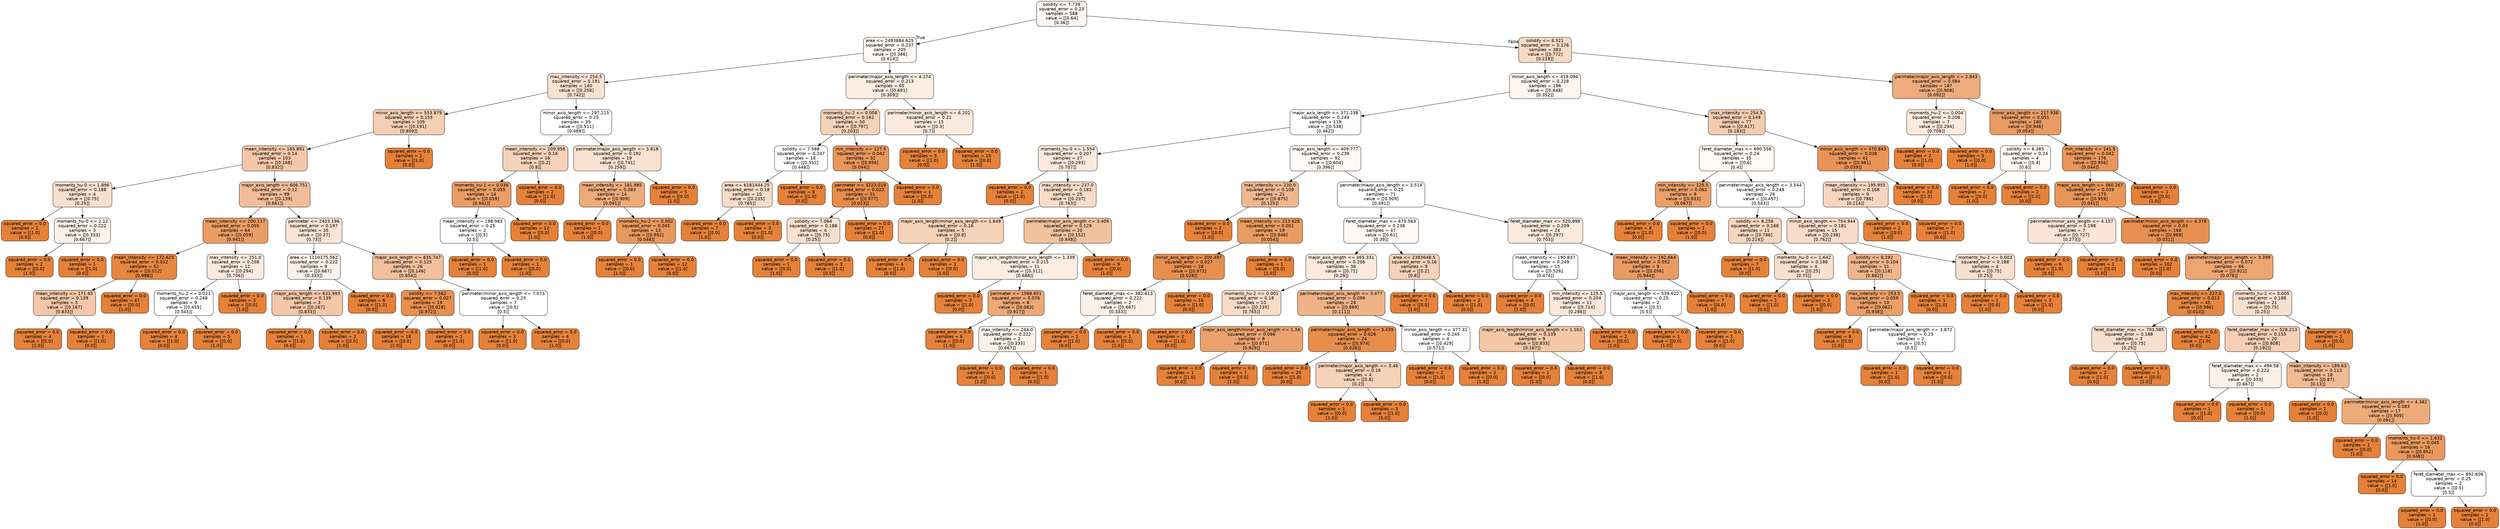 digraph Tree {
node [shape=box, style="filled, rounded", color="black", fontname="helvetica"] ;
edge [fontname="helvetica"] ;
0 [label="solidity <= 7.739\nsquared_error = 0.23\nsamples = 588\nvalue = [[0.64]\n[0.36]]", fillcolor="#fdf5f0"] ;
1 [label="area <= 2493884.625\nsquared_error = 0.237\nsamples = 205\nvalue = [[0.386]\n[0.614]]", fillcolor="#fef8f5"] ;
0 -> 1 [labeldistance=2.5, labelangle=45, headlabel="True"] ;
2 [label="max_intensity <= 254.5\nsquared_error = 0.191\nsamples = 140\nvalue = [[0.258]\n[0.742]]", fillcolor="#f9e1d1"] ;
1 -> 2 ;
3 [label="minor_axis_length <= 553.879\nsquared_error = 0.155\nsamples = 105\nvalue = [[0.191]\n[0.809]]", fillcolor="#f5cfb3"] ;
2 -> 3 ;
4 [label="mean_intensity <= 165.891\nsquared_error = 0.14\nsamples = 103\nvalue = [[0.168]\n[0.832]]", fillcolor="#f4c7a8"] ;
3 -> 4 ;
5 [label="moments_hu-0 <= 1.896\nsquared_error = 0.188\nsamples = 4\nvalue = [[0.75]\n[0.25]]", fillcolor="#f8e0ce"] ;
4 -> 5 ;
6 [label="squared_error = 0.0\nsamples = 1\nvalue = [[1.0]\n[0.0]]", fillcolor="#e58139"] ;
5 -> 6 ;
7 [label="moments_hu-0 <= 2.12\nsquared_error = 0.222\nsamples = 3\nvalue = [[0.333]\n[0.667]]", fillcolor="#fcf1e9"] ;
5 -> 7 ;
8 [label="squared_error = 0.0\nsamples = 2\nvalue = [[0.0]\n[1.0]]", fillcolor="#e58139"] ;
7 -> 8 ;
9 [label="squared_error = 0.0\nsamples = 1\nvalue = [[1.0]\n[0.0]]", fillcolor="#e58139"] ;
7 -> 9 ;
10 [label="major_axis_length <= 606.751\nsquared_error = 0.12\nsamples = 99\nvalue = [[0.139]\n[0.861]]", fillcolor="#f1bd98"] ;
4 -> 10 ;
11 [label="mean_intensity <= 200.117\nsquared_error = 0.055\nsamples = 64\nvalue = [[0.059]\n[0.941]]", fillcolor="#eb9d65"] ;
10 -> 11 ;
12 [label="mean_intensity <= 172.625\nsquared_error = 0.012\nsamples = 52\nvalue = [[0.012]\n[0.988]]", fillcolor="#e68742"] ;
11 -> 12 ;
13 [label="mean_intensity <= 171.65\nsquared_error = 0.139\nsamples = 5\nvalue = [[0.167]\n[0.833]]", fillcolor="#f3c7a7"] ;
12 -> 13 ;
14 [label="squared_error = 0.0\nsamples = 4\nvalue = [[0.0]\n[1.0]]", fillcolor="#e58139"] ;
13 -> 14 ;
15 [label="squared_error = 0.0\nsamples = 1\nvalue = [[1.0]\n[0.0]]", fillcolor="#e58139"] ;
13 -> 15 ;
16 [label="squared_error = 0.0\nsamples = 47\nvalue = [[0.0]\n[1.0]]", fillcolor="#e58139"] ;
12 -> 16 ;
17 [label="max_intensity <= 251.0\nsquared_error = 0.208\nsamples = 12\nvalue = [[0.294]\n[0.706]]", fillcolor="#fbeadd"] ;
11 -> 17 ;
18 [label="moments_hu-2 <= 0.021\nsquared_error = 0.248\nsamples = 9\nvalue = [[0.455]\n[0.545]]", fillcolor="#fffefd"] ;
17 -> 18 ;
19 [label="squared_error = 0.0\nsamples = 4\nvalue = [[1.0]\n[0.0]]", fillcolor="#e58139"] ;
18 -> 19 ;
20 [label="squared_error = 0.0\nsamples = 5\nvalue = [[0.0]\n[1.0]]", fillcolor="#e58139"] ;
18 -> 20 ;
21 [label="squared_error = 0.0\nsamples = 3\nvalue = [[0.0]\n[1.0]]", fillcolor="#e58139"] ;
17 -> 21 ;
22 [label="perimeter <= 2403.196\nsquared_error = 0.197\nsamples = 35\nvalue = [[0.27]\n[0.73]]", fillcolor="#f9e4d5"] ;
10 -> 22 ;
23 [label="area <= 1110175.562\nsquared_error = 0.222\nsamples = 9\nvalue = [[0.667]\n[0.333]]", fillcolor="#fcf1e9"] ;
22 -> 23 ;
24 [label="major_axis_length <= 631.993\nsquared_error = 0.139\nsamples = 3\nvalue = [[0.167]\n[0.833]]", fillcolor="#f3c7a7"] ;
23 -> 24 ;
25 [label="squared_error = 0.0\nsamples = 1\nvalue = [[1.0]\n[0.0]]", fillcolor="#e58139"] ;
24 -> 25 ;
26 [label="squared_error = 0.0\nsamples = 2\nvalue = [[0.0]\n[1.0]]", fillcolor="#e58139"] ;
24 -> 26 ;
27 [label="squared_error = 0.0\nsamples = 6\nvalue = [[1.0]\n[0.0]]", fillcolor="#e58139"] ;
23 -> 27 ;
28 [label="major_axis_length <= 835.747\nsquared_error = 0.125\nsamples = 26\nvalue = [[0.146]\n[0.854]]", fillcolor="#f2c09c"] ;
22 -> 28 ;
29 [label="solidity <= 7.562\nsquared_error = 0.027\nsamples = 19\nvalue = [[0.028]\n[0.972]]", fillcolor="#e88f4e"] ;
28 -> 29 ;
30 [label="squared_error = 0.0\nsamples = 18\nvalue = [[0.0]\n[1.0]]", fillcolor="#e58139"] ;
29 -> 30 ;
31 [label="squared_error = 0.0\nsamples = 1\nvalue = [[1.0]\n[0.0]]", fillcolor="#e58139"] ;
29 -> 31 ;
32 [label="perimeter/minor_axis_length <= 7.073\nsquared_error = 0.25\nsamples = 7\nvalue = [[0.5]\n[0.5]]", fillcolor="#ffffff"] ;
28 -> 32 ;
33 [label="squared_error = 0.0\nsamples = 3\nvalue = [[1.0]\n[0.0]]", fillcolor="#e58139"] ;
32 -> 33 ;
34 [label="squared_error = 0.0\nsamples = 4\nvalue = [[0.0]\n[1.0]]", fillcolor="#e58139"] ;
32 -> 34 ;
35 [label="squared_error = 0.0\nsamples = 2\nvalue = [[1.0]\n[0.0]]", fillcolor="#e58139"] ;
3 -> 35 ;
36 [label="minor_axis_length <= 297.215\nsquared_error = 0.25\nsamples = 35\nvalue = [[0.511]\n[0.489]]", fillcolor="#ffffff"] ;
2 -> 36 ;
37 [label="mean_intensity <= 209.956\nsquared_error = 0.16\nsamples = 16\nvalue = [[0.2]\n[0.8]]", fillcolor="#f6d2b8"] ;
36 -> 37 ;
38 [label="moments_hu-1 <= 0.036\nsquared_error = 0.055\nsamples = 14\nvalue = [[0.059]\n[0.941]]", fillcolor="#eb9d65"] ;
37 -> 38 ;
39 [label="mean_intensity <= 198.983\nsquared_error = 0.25\nsamples = 2\nvalue = [[0.5]\n[0.5]]", fillcolor="#ffffff"] ;
38 -> 39 ;
40 [label="squared_error = 0.0\nsamples = 1\nvalue = [[1.0]\n[0.0]]", fillcolor="#e58139"] ;
39 -> 40 ;
41 [label="squared_error = 0.0\nsamples = 1\nvalue = [[0.0]\n[1.0]]", fillcolor="#e58139"] ;
39 -> 41 ;
42 [label="squared_error = 0.0\nsamples = 12\nvalue = [[0.0]\n[1.0]]", fillcolor="#e58139"] ;
38 -> 42 ;
43 [label="squared_error = 0.0\nsamples = 2\nvalue = [[1.0]\n[0.0]]", fillcolor="#e58139"] ;
37 -> 43 ;
44 [label="perimeter/major_axis_length <= 3.818\nsquared_error = 0.192\nsamples = 19\nvalue = [[0.741]\n[0.259]]", fillcolor="#f9e2d1"] ;
36 -> 44 ;
45 [label="mean_intensity <= 181.985\nsquared_error = 0.083\nsamples = 14\nvalue = [[0.909]\n[0.091]]", fillcolor="#eeab7a"] ;
44 -> 45 ;
46 [label="squared_error = 0.0\nsamples = 1\nvalue = [[0.0]\n[1.0]]", fillcolor="#e58139"] ;
45 -> 46 ;
47 [label="moments_hu-2 <= 0.002\nsquared_error = 0.045\nsamples = 13\nvalue = [[0.952]\n[0.048]]", fillcolor="#ea985d"] ;
45 -> 47 ;
48 [label="squared_error = 0.0\nsamples = 1\nvalue = [[0.0]\n[1.0]]", fillcolor="#e58139"] ;
47 -> 48 ;
49 [label="squared_error = 0.0\nsamples = 12\nvalue = [[1.0]\n[0.0]]", fillcolor="#e58139"] ;
47 -> 49 ;
50 [label="squared_error = 0.0\nsamples = 5\nvalue = [[0.0]\n[1.0]]", fillcolor="#e58139"] ;
44 -> 50 ;
51 [label="perimeter/major_axis_length <= 4.274\nsquared_error = 0.213\nsamples = 65\nvalue = [[0.691]\n[0.309]]", fillcolor="#fbede2"] ;
1 -> 51 ;
52 [label="moments_hu-2 <= 0.008\nsquared_error = 0.162\nsamples = 50\nvalue = [[0.797]\n[0.203]]", fillcolor="#f6d2b9"] ;
51 -> 52 ;
53 [label="solidity <= 7.588\nsquared_error = 0.247\nsamples = 18\nvalue = [[0.552]\n[0.448]]", fillcolor="#fffefd"] ;
52 -> 53 ;
54 [label="area <= 6181444.25\nsquared_error = 0.18\nsamples = 10\nvalue = [[0.235]\n[0.765]]", fillcolor="#f8dcc8"] ;
53 -> 54 ;
55 [label="squared_error = 0.0\nsamples = 7\nvalue = [[0.0]\n[1.0]]", fillcolor="#e58139"] ;
54 -> 55 ;
56 [label="squared_error = 0.0\nsamples = 3\nvalue = [[1.0]\n[0.0]]", fillcolor="#e58139"] ;
54 -> 56 ;
57 [label="squared_error = 0.0\nsamples = 8\nvalue = [[1.0]\n[0.0]]", fillcolor="#e58139"] ;
53 -> 57 ;
58 [label="min_intensity <= 127.5\nsquared_error = 0.042\nsamples = 32\nvalue = [[0.956]\n[0.044]]", fillcolor="#e9965b"] ;
52 -> 58 ;
59 [label="perimeter <= 3223.019\nsquared_error = 0.022\nsamples = 31\nvalue = [[0.977]\n[0.023]]", fillcolor="#e78c4b"] ;
58 -> 59 ;
60 [label="solidity <= 7.084\nsquared_error = 0.188\nsamples = 4\nvalue = [[0.75]\n[0.25]]", fillcolor="#f8e0ce"] ;
59 -> 60 ;
61 [label="squared_error = 0.0\nsamples = 1\nvalue = [[0.0]\n[1.0]]", fillcolor="#e58139"] ;
60 -> 61 ;
62 [label="squared_error = 0.0\nsamples = 3\nvalue = [[1.0]\n[0.0]]", fillcolor="#e58139"] ;
60 -> 62 ;
63 [label="squared_error = 0.0\nsamples = 27\nvalue = [[1.0]\n[0.0]]", fillcolor="#e58139"] ;
59 -> 63 ;
64 [label="squared_error = 0.0\nsamples = 1\nvalue = [[0.0]\n[1.0]]", fillcolor="#e58139"] ;
58 -> 64 ;
65 [label="perimeter/minor_axis_length <= 6.202\nsquared_error = 0.21\nsamples = 15\nvalue = [[0.3]\n[0.7]]", fillcolor="#fbebdf"] ;
51 -> 65 ;
66 [label="squared_error = 0.0\nsamples = 5\nvalue = [[1.0]\n[0.0]]", fillcolor="#e58139"] ;
65 -> 66 ;
67 [label="squared_error = 0.0\nsamples = 10\nvalue = [[0.0]\n[1.0]]", fillcolor="#e58139"] ;
65 -> 67 ;
68 [label="solidity <= 8.321\nsquared_error = 0.176\nsamples = 383\nvalue = [[0.772]\n[0.228]]", fillcolor="#f7dac4"] ;
0 -> 68 [labeldistance=2.5, labelangle=-45, headlabel="False"] ;
69 [label="minor_axis_length <= 419.094\nsquared_error = 0.228\nsamples = 196\nvalue = [[0.648]\n[0.352]]", fillcolor="#fdf4ee"] ;
68 -> 69 ;
70 [label="major_axis_length <= 371.238\nsquared_error = 0.249\nsamples = 119\nvalue = [[0.538]\n[0.462]]", fillcolor="#fffefe"] ;
69 -> 70 ;
71 [label="moments_hu-0 <= 1.554\nsquared_error = 0.207\nsamples = 27\nvalue = [[0.293]\n[0.707]]", fillcolor="#fbe9dd"] ;
70 -> 71 ;
72 [label="squared_error = 0.0\nsamples = 2\nvalue = [[1.0]\n[0.0]]", fillcolor="#e58139"] ;
71 -> 72 ;
73 [label="max_intensity <= 237.0\nsquared_error = 0.181\nsamples = 25\nvalue = [[0.237]\n[0.763]]", fillcolor="#f8dcc8"] ;
71 -> 73 ;
74 [label="major_axis_length/minor_axis_length <= 1.649\nsquared_error = 0.16\nsamples = 5\nvalue = [[0.8]\n[0.2]]", fillcolor="#f6d2b8"] ;
73 -> 74 ;
75 [label="squared_error = 0.0\nsamples = 4\nvalue = [[1.0]\n[0.0]]", fillcolor="#e58139"] ;
74 -> 75 ;
76 [label="squared_error = 0.0\nsamples = 1\nvalue = [[0.0]\n[1.0]]", fillcolor="#e58139"] ;
74 -> 76 ;
77 [label="perimeter/major_axis_length <= 3.409\nsquared_error = 0.129\nsamples = 20\nvalue = [[0.152]\n[0.848]]", fillcolor="#f2c29f"] ;
73 -> 77 ;
78 [label="major_axis_length/minor_axis_length <= 1.339\nsquared_error = 0.215\nsamples = 11\nvalue = [[0.312]\n[0.688]]", fillcolor="#fbede3"] ;
77 -> 78 ;
79 [label="squared_error = 0.0\nsamples = 3\nvalue = [[1.0]\n[0.0]]", fillcolor="#e58139"] ;
78 -> 79 ;
80 [label="perimeter <= 1068.851\nsquared_error = 0.076\nsamples = 8\nvalue = [[0.083]\n[0.917]]", fillcolor="#eda876"] ;
78 -> 80 ;
81 [label="squared_error = 0.0\nsamples = 6\nvalue = [[0.0]\n[1.0]]", fillcolor="#e58139"] ;
80 -> 81 ;
82 [label="max_intensity <= 244.0\nsquared_error = 0.222\nsamples = 2\nvalue = [[0.333]\n[0.667]]", fillcolor="#fcf1e9"] ;
80 -> 82 ;
83 [label="squared_error = 0.0\nsamples = 1\nvalue = [[0.0]\n[1.0]]", fillcolor="#e58139"] ;
82 -> 83 ;
84 [label="squared_error = 0.0\nsamples = 1\nvalue = [[1.0]\n[0.0]]", fillcolor="#e58139"] ;
82 -> 84 ;
85 [label="squared_error = 0.0\nsamples = 9\nvalue = [[0.0]\n[1.0]]", fillcolor="#e58139"] ;
77 -> 85 ;
86 [label="major_axis_length <= 409.777\nsquared_error = 0.239\nsamples = 92\nvalue = [[0.604]\n[0.396]]", fillcolor="#fefaf6"] ;
70 -> 86 ;
87 [label="max_intensity <= 230.0\nsquared_error = 0.109\nsamples = 21\nvalue = [[0.875]\n[0.125]]", fillcolor="#f0b890"] ;
86 -> 87 ;
88 [label="squared_error = 0.0\nsamples = 2\nvalue = [[0.0]\n[1.0]]", fillcolor="#e58139"] ;
87 -> 88 ;
89 [label="mean_intensity <= 213.628\nsquared_error = 0.051\nsamples = 19\nvalue = [[0.946]\n[0.054]]", fillcolor="#ea9b61"] ;
87 -> 89 ;
90 [label="minor_axis_length <= 200.497\nsquared_error = 0.027\nsamples = 18\nvalue = [[0.972]\n[0.028]]", fillcolor="#e88f4e"] ;
89 -> 90 ;
91 [label="feret_diameter_max <= 382.613\nsquared_error = 0.222\nsamples = 2\nvalue = [[0.667]\n[0.333]]", fillcolor="#fcf1e9"] ;
90 -> 91 ;
92 [label="squared_error = 0.0\nsamples = 1\nvalue = [[1.0]\n[0.0]]", fillcolor="#e58139"] ;
91 -> 92 ;
93 [label="squared_error = 0.0\nsamples = 1\nvalue = [[0.0]\n[1.0]]", fillcolor="#e58139"] ;
91 -> 93 ;
94 [label="squared_error = 0.0\nsamples = 16\nvalue = [[1.0]\n[0.0]]", fillcolor="#e58139"] ;
90 -> 94 ;
95 [label="squared_error = 0.0\nsamples = 1\nvalue = [[0.0]\n[1.0]]", fillcolor="#e58139"] ;
89 -> 95 ;
96 [label="perimeter/major_axis_length <= 3.514\nsquared_error = 0.25\nsamples = 71\nvalue = [[0.509]\n[0.491]]", fillcolor="#ffffff"] ;
86 -> 96 ;
97 [label="feret_diameter_max <= 670.563\nsquared_error = 0.238\nsamples = 47\nvalue = [[0.61]\n[0.39]]", fillcolor="#fef9f5"] ;
96 -> 97 ;
98 [label="major_axis_length <= 465.331\nsquared_error = 0.206\nsamples = 38\nvalue = [[0.71]\n[0.29]]", fillcolor="#fae9dc"] ;
97 -> 98 ;
99 [label="moments_hu-2 <= 0.001\nsquared_error = 0.18\nsamples = 10\nvalue = [[0.235]\n[0.765]]", fillcolor="#f8dcc8"] ;
98 -> 99 ;
100 [label="squared_error = 0.0\nsamples = 2\nvalue = [[1.0]\n[0.0]]", fillcolor="#e58139"] ;
99 -> 100 ;
101 [label="major_axis_length/minor_axis_length <= 1.34\nsquared_error = 0.066\nsamples = 8\nvalue = [[0.071]\n[0.929]]", fillcolor="#eca26e"] ;
99 -> 101 ;
102 [label="squared_error = 0.0\nsamples = 1\nvalue = [[1.0]\n[0.0]]", fillcolor="#e58139"] ;
101 -> 102 ;
103 [label="squared_error = 0.0\nsamples = 7\nvalue = [[0.0]\n[1.0]]", fillcolor="#e58139"] ;
101 -> 103 ;
104 [label="perimeter/major_axis_length <= 3.477\nsquared_error = 0.099\nsamples = 28\nvalue = [[0.889]\n[0.111]]", fillcolor="#efb387"] ;
98 -> 104 ;
105 [label="perimeter/major_axis_length <= 3.439\nsquared_error = 0.026\nsamples = 24\nvalue = [[0.974]\n[0.026]]", fillcolor="#e88e4d"] ;
104 -> 105 ;
106 [label="squared_error = 0.0\nsamples = 20\nvalue = [[1.0]\n[0.0]]", fillcolor="#e58139"] ;
105 -> 106 ;
107 [label="perimeter/major_axis_length <= 3.46\nsquared_error = 0.16\nsamples = 4\nvalue = [[0.8]\n[0.2]]", fillcolor="#f6d2b8"] ;
105 -> 107 ;
108 [label="squared_error = 0.0\nsamples = 1\nvalue = [[0.0]\n[1.0]]", fillcolor="#e58139"] ;
107 -> 108 ;
109 [label="squared_error = 0.0\nsamples = 3\nvalue = [[1.0]\n[0.0]]", fillcolor="#e58139"] ;
107 -> 109 ;
110 [label="minor_axis_length <= 377.31\nsquared_error = 0.245\nsamples = 4\nvalue = [[0.429]\n[0.571]]", fillcolor="#fefcfb"] ;
104 -> 110 ;
111 [label="squared_error = 0.0\nsamples = 2\nvalue = [[1.0]\n[0.0]]", fillcolor="#e58139"] ;
110 -> 111 ;
112 [label="squared_error = 0.0\nsamples = 2\nvalue = [[0.0]\n[1.0]]", fillcolor="#e58139"] ;
110 -> 112 ;
113 [label="area <= 2383648.5\nsquared_error = 0.16\nsamples = 9\nvalue = [[0.2]\n[0.8]]", fillcolor="#f6d2b8"] ;
97 -> 113 ;
114 [label="squared_error = 0.0\nsamples = 7\nvalue = [[0.0]\n[1.0]]", fillcolor="#e58139"] ;
113 -> 114 ;
115 [label="squared_error = 0.0\nsamples = 2\nvalue = [[1.0]\n[0.0]]", fillcolor="#e58139"] ;
113 -> 115 ;
116 [label="feret_diameter_max <= 520.898\nsquared_error = 0.209\nsamples = 24\nvalue = [[0.297]\n[0.703]]", fillcolor="#fbeade"] ;
96 -> 116 ;
117 [label="mean_intensity <= 190.837\nsquared_error = 0.249\nsamples = 15\nvalue = [[0.526]\n[0.474]]", fillcolor="#fffffe"] ;
116 -> 117 ;
118 [label="squared_error = 0.0\nsamples = 4\nvalue = [[0.0]\n[1.0]]", fillcolor="#e58139"] ;
117 -> 118 ;
119 [label="min_intensity <= 125.5\nsquared_error = 0.204\nsamples = 11\nvalue = [[0.714]\n[0.286]]", fillcolor="#fae8db"] ;
117 -> 119 ;
120 [label="major_axis_length/minor_axis_length <= 1.163\nsquared_error = 0.139\nsamples = 9\nvalue = [[0.833]\n[0.167]]", fillcolor="#f3c7a7"] ;
119 -> 120 ;
121 [label="squared_error = 0.0\nsamples = 1\nvalue = [[0.0]\n[1.0]]", fillcolor="#e58139"] ;
120 -> 121 ;
122 [label="squared_error = 0.0\nsamples = 8\nvalue = [[1.0]\n[0.0]]", fillcolor="#e58139"] ;
120 -> 122 ;
123 [label="squared_error = 0.0\nsamples = 2\nvalue = [[0.0]\n[1.0]]", fillcolor="#e58139"] ;
119 -> 123 ;
124 [label="mean_intensity <= 192.664\nsquared_error = 0.052\nsamples = 9\nvalue = [[0.056]\n[0.944]]", fillcolor="#ea9b63"] ;
116 -> 124 ;
125 [label="major_axis_length <= 539.622\nsquared_error = 0.25\nsamples = 2\nvalue = [[0.5]\n[0.5]]", fillcolor="#ffffff"] ;
124 -> 125 ;
126 [label="squared_error = 0.0\nsamples = 1\nvalue = [[0.0]\n[1.0]]", fillcolor="#e58139"] ;
125 -> 126 ;
127 [label="squared_error = 0.0\nsamples = 1\nvalue = [[1.0]\n[0.0]]", fillcolor="#e58139"] ;
125 -> 127 ;
128 [label="squared_error = 0.0\nsamples = 7\nvalue = [[0.0]\n[1.0]]", fillcolor="#e58139"] ;
124 -> 128 ;
129 [label="max_intensity <= 254.5\nsquared_error = 0.149\nsamples = 77\nvalue = [[0.817]\n[0.183]]", fillcolor="#f5ccaf"] ;
69 -> 129 ;
130 [label="feret_diameter_max <= 690.556\nsquared_error = 0.24\nsamples = 35\nvalue = [[0.6]\n[0.4]]", fillcolor="#fefaf7"] ;
129 -> 130 ;
131 [label="min_intensity <= 125.5\nsquared_error = 0.062\nsamples = 9\nvalue = [[0.933]\n[0.067]]", fillcolor="#eba06a"] ;
130 -> 131 ;
132 [label="squared_error = 0.0\nsamples = 8\nvalue = [[1.0]\n[0.0]]", fillcolor="#e58139"] ;
131 -> 132 ;
133 [label="squared_error = 0.0\nsamples = 1\nvalue = [[0.0]\n[1.0]]", fillcolor="#e58139"] ;
131 -> 133 ;
134 [label="perimeter/major_axis_length <= 3.544\nsquared_error = 0.248\nsamples = 26\nvalue = [[0.457]\n[0.543]]", fillcolor="#fffefe"] ;
130 -> 134 ;
135 [label="solidity <= 8.256\nsquared_error = 0.168\nsamples = 11\nvalue = [[0.786]\n[0.214]]", fillcolor="#f7d6be"] ;
134 -> 135 ;
136 [label="squared_error = 0.0\nsamples = 7\nvalue = [[1.0]\n[0.0]]", fillcolor="#e58139"] ;
135 -> 136 ;
137 [label="moments_hu-0 <= 1.642\nsquared_error = 0.188\nsamples = 4\nvalue = [[0.25]\n[0.75]]", fillcolor="#f8e0ce"] ;
135 -> 137 ;
138 [label="squared_error = 0.0\nsamples = 1\nvalue = [[1.0]\n[0.0]]", fillcolor="#e58139"] ;
137 -> 138 ;
139 [label="squared_error = 0.0\nsamples = 3\nvalue = [[0.0]\n[1.0]]", fillcolor="#e58139"] ;
137 -> 139 ;
140 [label="minor_axis_length <= 754.944\nsquared_error = 0.181\nsamples = 15\nvalue = [[0.238]\n[0.762]]", fillcolor="#f8dcc9"] ;
134 -> 140 ;
141 [label="solidity <= 8.292\nsquared_error = 0.104\nsamples = 11\nvalue = [[0.118]\n[0.882]]", fillcolor="#f0b58b"] ;
140 -> 141 ;
142 [label="max_intensity <= 253.5\nsquared_error = 0.059\nsamples = 10\nvalue = [[0.062]\n[0.938]]", fillcolor="#eb9f67"] ;
141 -> 142 ;
143 [label="squared_error = 0.0\nsamples = 8\nvalue = [[0.0]\n[1.0]]", fillcolor="#e58139"] ;
142 -> 143 ;
144 [label="perimeter/major_axis_length <= 3.872\nsquared_error = 0.25\nsamples = 2\nvalue = [[0.5]\n[0.5]]", fillcolor="#ffffff"] ;
142 -> 144 ;
145 [label="squared_error = 0.0\nsamples = 1\nvalue = [[1.0]\n[0.0]]", fillcolor="#e58139"] ;
144 -> 145 ;
146 [label="squared_error = 0.0\nsamples = 1\nvalue = [[0.0]\n[1.0]]", fillcolor="#e58139"] ;
144 -> 146 ;
147 [label="squared_error = 0.0\nsamples = 1\nvalue = [[1.0]\n[0.0]]", fillcolor="#e58139"] ;
141 -> 147 ;
148 [label="moments_hu-2 <= 0.003\nsquared_error = 0.188\nsamples = 4\nvalue = [[0.75]\n[0.25]]", fillcolor="#f8e0ce"] ;
140 -> 148 ;
149 [label="squared_error = 0.0\nsamples = 1\nvalue = [[0.0]\n[1.0]]", fillcolor="#e58139"] ;
148 -> 149 ;
150 [label="squared_error = 0.0\nsamples = 3\nvalue = [[1.0]\n[0.0]]", fillcolor="#e58139"] ;
148 -> 150 ;
151 [label="minor_axis_length <= 470.843\nsquared_error = 0.038\nsamples = 42\nvalue = [[0.961]\n[0.039]]", fillcolor="#e99457"] ;
129 -> 151 ;
152 [label="mean_intensity <= 195.955\nsquared_error = 0.168\nsamples = 9\nvalue = [[0.786]\n[0.214]]", fillcolor="#f7d6be"] ;
151 -> 152 ;
153 [label="squared_error = 0.0\nsamples = 2\nvalue = [[0.0]\n[1.0]]", fillcolor="#e58139"] ;
152 -> 153 ;
154 [label="squared_error = 0.0\nsamples = 7\nvalue = [[1.0]\n[0.0]]", fillcolor="#e58139"] ;
152 -> 154 ;
155 [label="squared_error = 0.0\nsamples = 33\nvalue = [[1.0]\n[0.0]]", fillcolor="#e58139"] ;
151 -> 155 ;
156 [label="perimeter/major_axis_length <= 2.843\nsquared_error = 0.084\nsamples = 187\nvalue = [[0.908]\n[0.092]]", fillcolor="#eeab7b"] ;
68 -> 156 ;
157 [label="moments_hu-2 <= 0.004\nsquared_error = 0.208\nsamples = 7\nvalue = [[0.294]\n[0.706]]", fillcolor="#fbeadd"] ;
156 -> 157 ;
158 [label="squared_error = 0.0\nsamples = 2\nvalue = [[1.0]\n[0.0]]", fillcolor="#e58139"] ;
157 -> 158 ;
159 [label="squared_error = 0.0\nsamples = 5\nvalue = [[0.0]\n[1.0]]", fillcolor="#e58139"] ;
157 -> 159 ;
160 [label="minor_axis_length <= 217.938\nsquared_error = 0.051\nsamples = 180\nvalue = [[0.946]\n[0.054]]", fillcolor="#ea9b62"] ;
156 -> 160 ;
161 [label="solidity <= 8.385\nsquared_error = 0.24\nsamples = 4\nvalue = [[0.4]\n[0.6]]", fillcolor="#fefaf7"] ;
160 -> 161 ;
162 [label="squared_error = 0.0\nsamples = 2\nvalue = [[0.0]\n[1.0]]", fillcolor="#e58139"] ;
161 -> 162 ;
163 [label="squared_error = 0.0\nsamples = 2\nvalue = [[1.0]\n[0.0]]", fillcolor="#e58139"] ;
161 -> 163 ;
164 [label="min_intensity <= 141.5\nsquared_error = 0.042\nsamples = 176\nvalue = [[0.956]\n[0.044]]", fillcolor="#e9965b"] ;
160 -> 164 ;
165 [label="major_axis_length <= 360.267\nsquared_error = 0.039\nsamples = 175\nvalue = [[0.959]\n[0.041]]", fillcolor="#e99558"] ;
164 -> 165 ;
166 [label="perimeter/minor_axis_length <= 4.157\nsquared_error = 0.198\nsamples = 7\nvalue = [[0.727]\n[0.273]]", fillcolor="#fae5d6"] ;
165 -> 166 ;
167 [label="squared_error = 0.0\nsamples = 6\nvalue = [[1.0]\n[0.0]]", fillcolor="#e58139"] ;
166 -> 167 ;
168 [label="squared_error = 0.0\nsamples = 1\nvalue = [[0.0]\n[1.0]]", fillcolor="#e58139"] ;
166 -> 168 ;
169 [label="perimeter/minor_axis_length <= 4.378\nsquared_error = 0.03\nsamples = 168\nvalue = [[0.969]\n[0.031]]", fillcolor="#e89051"] ;
165 -> 169 ;
170 [label="squared_error = 0.0\nsamples = 102\nvalue = [[1.0]\n[0.0]]", fillcolor="#e58139"] ;
169 -> 170 ;
171 [label="perimeter/major_axis_length <= 3.399\nsquared_error = 0.072\nsamples = 66\nvalue = [[0.922]\n[0.078]]", fillcolor="#eda572"] ;
169 -> 171 ;
172 [label="max_intensity <= 227.0\nsquared_error = 0.013\nsamples = 45\nvalue = [[0.986]\n[0.014]]", fillcolor="#e68844"] ;
171 -> 172 ;
173 [label="feret_diameter_max <= 793.585\nsquared_error = 0.188\nsamples = 3\nvalue = [[0.75]\n[0.25]]", fillcolor="#f8e0ce"] ;
172 -> 173 ;
174 [label="squared_error = 0.0\nsamples = 2\nvalue = [[1.0]\n[0.0]]", fillcolor="#e58139"] ;
173 -> 174 ;
175 [label="squared_error = 0.0\nsamples = 1\nvalue = [[0.0]\n[1.0]]", fillcolor="#e58139"] ;
173 -> 175 ;
176 [label="squared_error = 0.0\nsamples = 42\nvalue = [[1.0]\n[0.0]]", fillcolor="#e58139"] ;
172 -> 176 ;
177 [label="moments_hu-2 <= 0.005\nsquared_error = 0.188\nsamples = 21\nvalue = [[0.75]\n[0.25]]", fillcolor="#f8e0ce"] ;
171 -> 177 ;
178 [label="feret_diameter_max <= 528.213\nsquared_error = 0.155\nsamples = 20\nvalue = [[0.808]\n[0.192]]", fillcolor="#f5cfb4"] ;
177 -> 178 ;
179 [label="feret_diameter_max <= 494.58\nsquared_error = 0.222\nsamples = 2\nvalue = [[0.333]\n[0.667]]", fillcolor="#fcf1e9"] ;
178 -> 179 ;
180 [label="squared_error = 0.0\nsamples = 1\nvalue = [[1.0]\n[0.0]]", fillcolor="#e58139"] ;
179 -> 180 ;
181 [label="squared_error = 0.0\nsamples = 1\nvalue = [[0.0]\n[1.0]]", fillcolor="#e58139"] ;
179 -> 181 ;
182 [label="mean_intensity <= 189.63\nsquared_error = 0.113\nsamples = 18\nvalue = [[0.87]\n[0.13]]", fillcolor="#f1ba93"] ;
178 -> 182 ;
183 [label="squared_error = 0.0\nsamples = 1\nvalue = [[0.0]\n[1.0]]", fillcolor="#e58139"] ;
182 -> 183 ;
184 [label="perimeter/minor_axis_length <= 4.382\nsquared_error = 0.083\nsamples = 17\nvalue = [[0.909]\n[0.091]]", fillcolor="#eeab7a"] ;
182 -> 184 ;
185 [label="squared_error = 0.0\nsamples = 1\nvalue = [[0.0]\n[1.0]]", fillcolor="#e58139"] ;
184 -> 185 ;
186 [label="moments_hu-0 <= 1.632\nsquared_error = 0.045\nsamples = 16\nvalue = [[0.952]\n[0.048]]", fillcolor="#ea985d"] ;
184 -> 186 ;
187 [label="squared_error = 0.0\nsamples = 14\nvalue = [[1.0]\n[0.0]]", fillcolor="#e58139"] ;
186 -> 187 ;
188 [label="feret_diameter_max <= 892.606\nsquared_error = 0.25\nsamples = 2\nvalue = [[0.5]\n[0.5]]", fillcolor="#ffffff"] ;
186 -> 188 ;
189 [label="squared_error = 0.0\nsamples = 1\nvalue = [[0.0]\n[1.0]]", fillcolor="#e58139"] ;
188 -> 189 ;
190 [label="squared_error = 0.0\nsamples = 1\nvalue = [[1.0]\n[0.0]]", fillcolor="#e58139"] ;
188 -> 190 ;
191 [label="squared_error = 0.0\nsamples = 1\nvalue = [[0.0]\n[1.0]]", fillcolor="#e58139"] ;
177 -> 191 ;
192 [label="squared_error = 0.0\nsamples = 1\nvalue = [[0.0]\n[1.0]]", fillcolor="#e58139"] ;
164 -> 192 ;
}